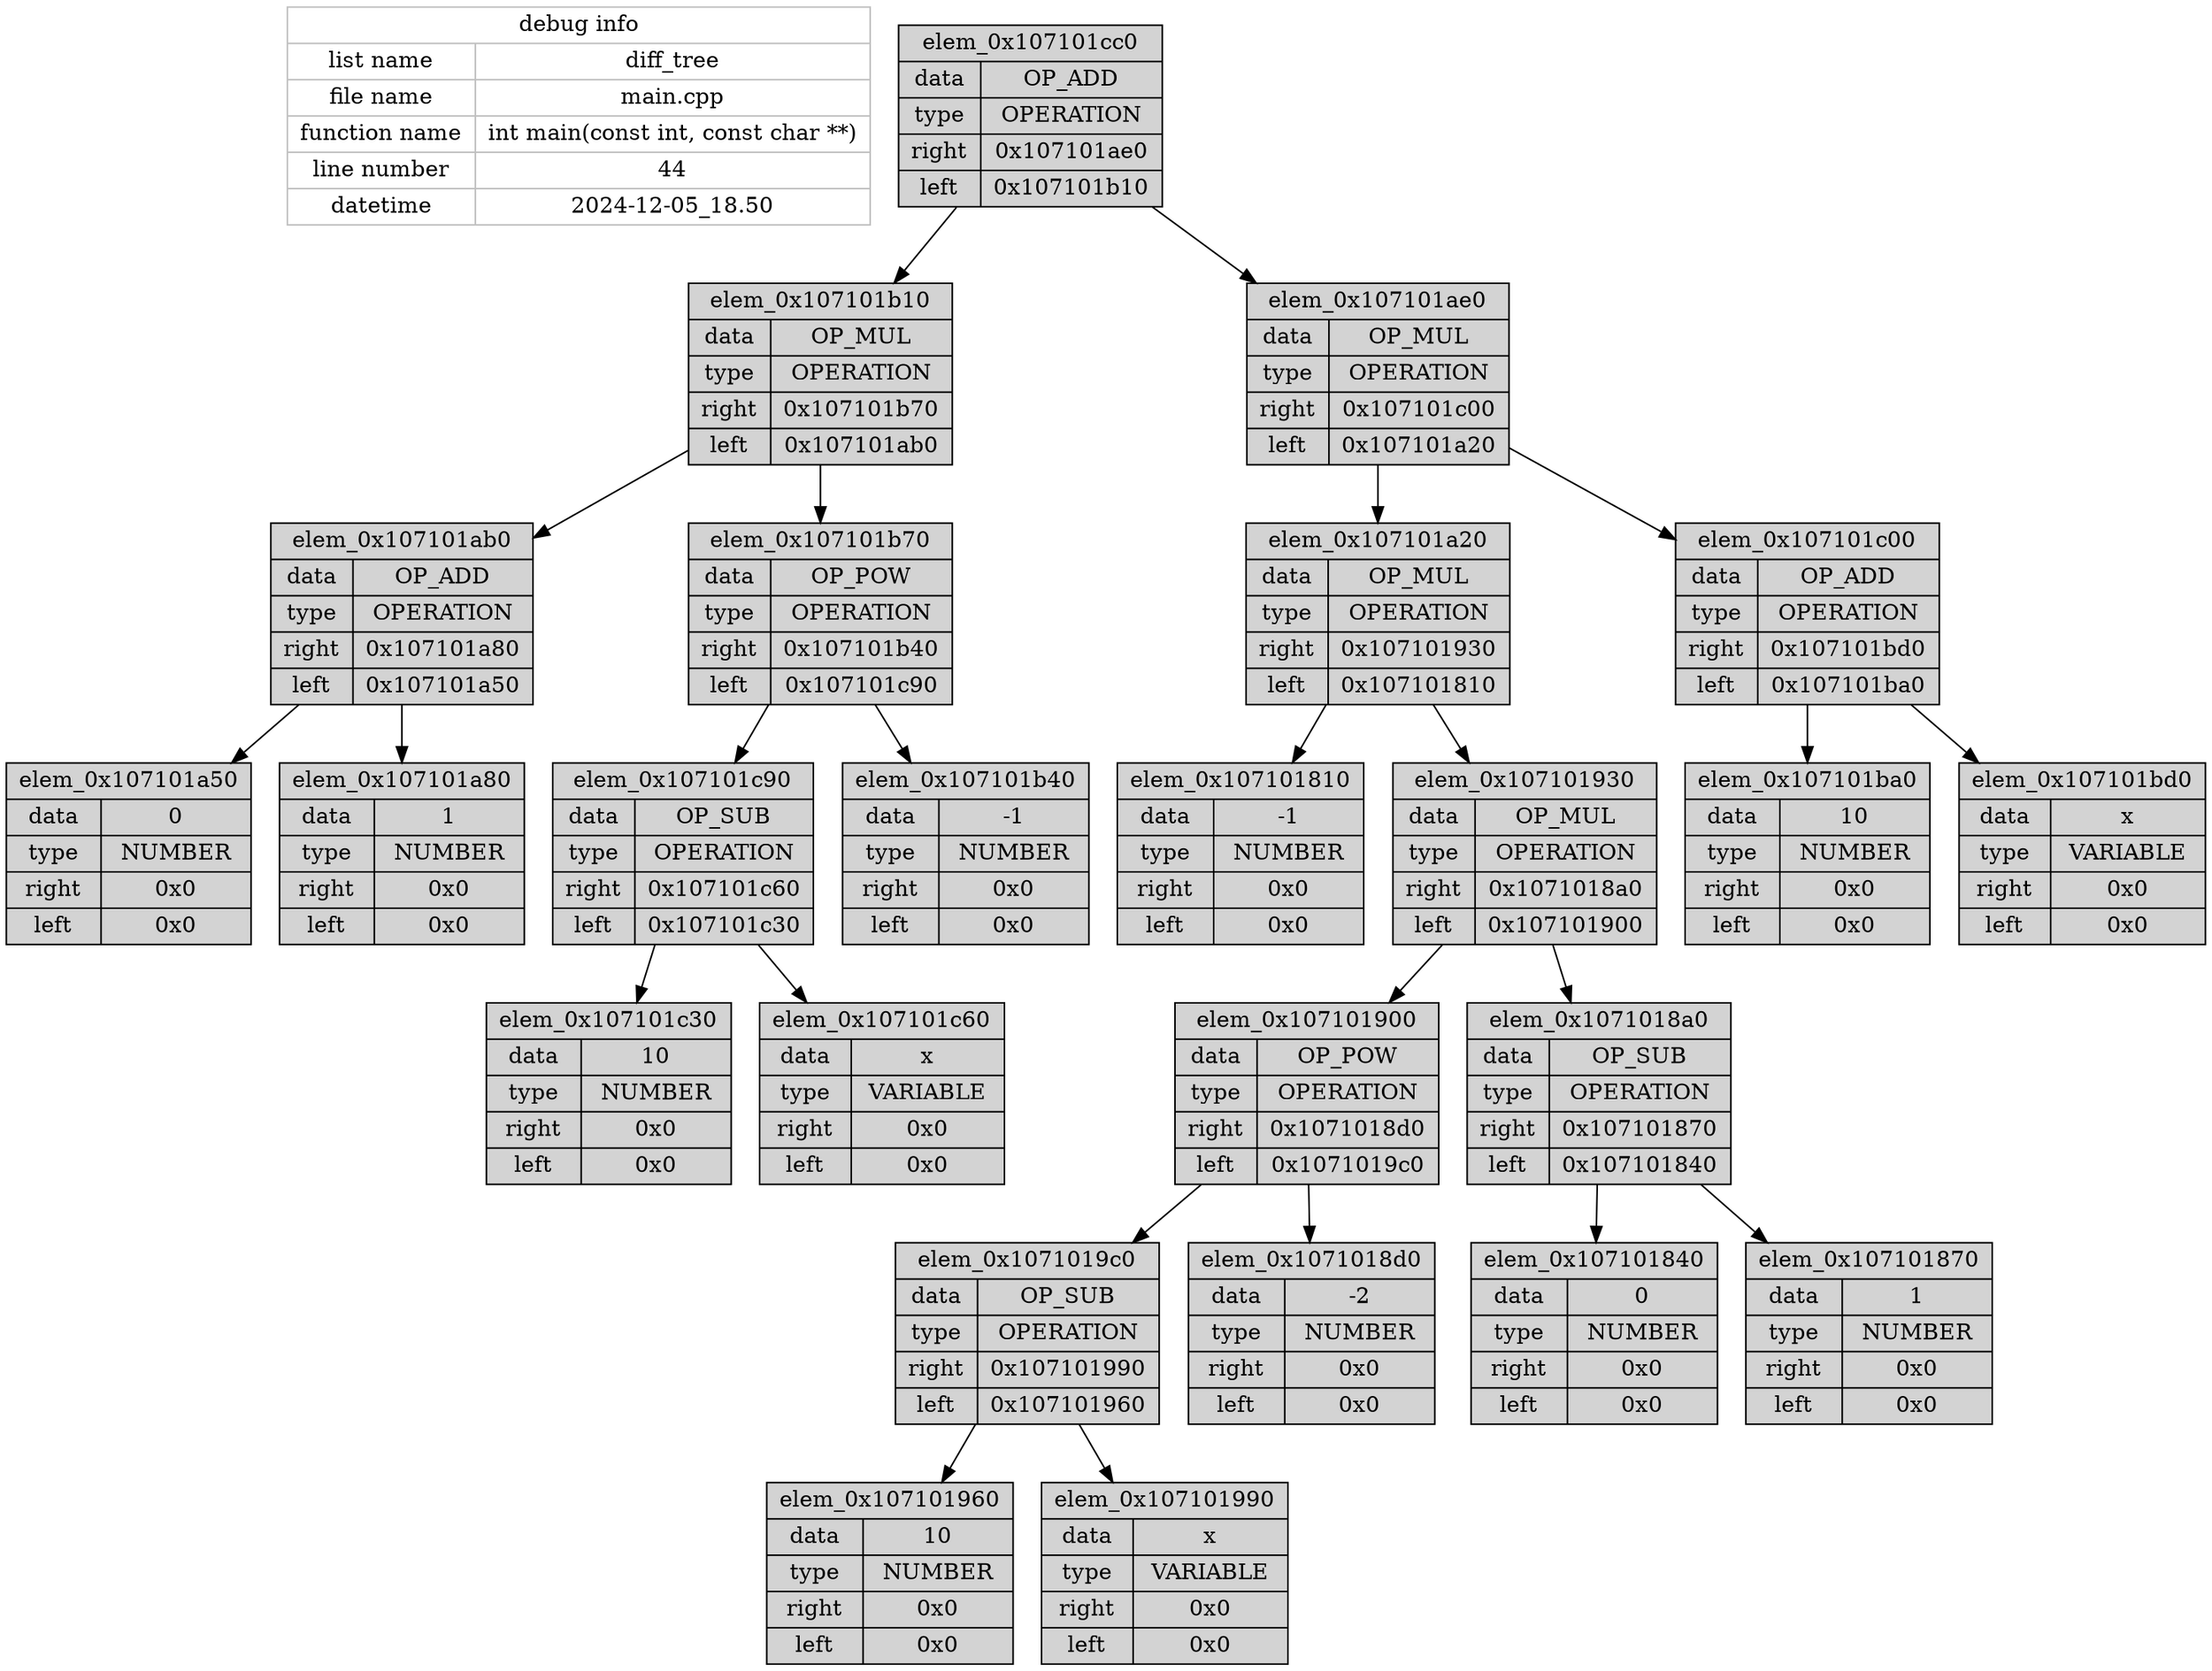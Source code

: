 digraph G {
debug_info [
shape=record,
label="{debug info | { {list name | file name | function name | line number | datetime} | {diff_tree | main.cpp | int main(const int, const char **) | 44 | 2024-12-05_18.50} }}",
fillcolor=white,
color=grey,
style="filled",
];
elem_0x107101cc0 [
  shape=record,
  label="{elem_0x107101cc0  | { {data | type | right | left} | {OP_ADD | OPERATION | 0x107101ae0 | 0x107101b10} } }",
  fillcolor=lightgrey,
  color=black,
  style="filled"
];
elem_0x107101b10 [
  shape=record,
  label="{elem_0x107101b10  | { {data | type | right | left} | {OP_MUL | OPERATION | 0x107101b70 | 0x107101ab0} } }",
  fillcolor=lightgrey,
  color=black,
  style="filled"
];
elem_0x107101ab0 [
  shape=record,
  label="{elem_0x107101ab0  | { {data | type | right | left} | {OP_ADD | OPERATION | 0x107101a80 | 0x107101a50} } }",
  fillcolor=lightgrey,
  color=black,
  style="filled"
];
elem_0x107101a50 [
  shape=record,
  label="{elem_0x107101a50  | { {data | type | right | left} | {0 | NUMBER | 0x0 | 0x0} } }",
  fillcolor=lightgrey,
  color=black,
  style="filled"
];

elem_0x107101a80 [
  shape=record,
  label="{elem_0x107101a80  | { {data | type | right | left} | {1 | NUMBER | 0x0 | 0x0} } }",
  fillcolor=lightgrey,
  color=black,
  style="filled"
];

elem_0x107101ab0 -> elem_0x107101a50;
elem_0x107101ab0 -> elem_0x107101a80;

elem_0x107101b70 [
  shape=record,
  label="{elem_0x107101b70  | { {data | type | right | left} | {OP_POW | OPERATION | 0x107101b40 | 0x107101c90} } }",
  fillcolor=lightgrey,
  color=black,
  style="filled"
];
elem_0x107101c90 [
  shape=record,
  label="{elem_0x107101c90  | { {data | type | right | left} | {OP_SUB | OPERATION | 0x107101c60 | 0x107101c30} } }",
  fillcolor=lightgrey,
  color=black,
  style="filled"
];
elem_0x107101c30 [
  shape=record,
  label="{elem_0x107101c30  | { {data | type | right | left} | {10 | NUMBER | 0x0 | 0x0} } }",
  fillcolor=lightgrey,
  color=black,
  style="filled"
];

elem_0x107101c60 [
  shape=record,
  label="{elem_0x107101c60  | { {data | type | right | left} | {x | VARIABLE | 0x0 | 0x0} } }",
  fillcolor=lightgrey,
  color=black,
  style="filled"
];

elem_0x107101c90 -> elem_0x107101c30;
elem_0x107101c90 -> elem_0x107101c60;

elem_0x107101b40 [
  shape=record,
  label="{elem_0x107101b40  | { {data | type | right | left} | {-1 | NUMBER | 0x0 | 0x0} } }",
  fillcolor=lightgrey,
  color=black,
  style="filled"
];

elem_0x107101b70 -> elem_0x107101c90;
elem_0x107101b70 -> elem_0x107101b40;

elem_0x107101b10 -> elem_0x107101ab0;
elem_0x107101b10 -> elem_0x107101b70;

elem_0x107101ae0 [
  shape=record,
  label="{elem_0x107101ae0  | { {data | type | right | left} | {OP_MUL | OPERATION | 0x107101c00 | 0x107101a20} } }",
  fillcolor=lightgrey,
  color=black,
  style="filled"
];
elem_0x107101a20 [
  shape=record,
  label="{elem_0x107101a20  | { {data | type | right | left} | {OP_MUL | OPERATION | 0x107101930 | 0x107101810} } }",
  fillcolor=lightgrey,
  color=black,
  style="filled"
];
elem_0x107101810 [
  shape=record,
  label="{elem_0x107101810  | { {data | type | right | left} | {-1 | NUMBER | 0x0 | 0x0} } }",
  fillcolor=lightgrey,
  color=black,
  style="filled"
];

elem_0x107101930 [
  shape=record,
  label="{elem_0x107101930  | { {data | type | right | left} | {OP_MUL | OPERATION | 0x1071018a0 | 0x107101900} } }",
  fillcolor=lightgrey,
  color=black,
  style="filled"
];
elem_0x107101900 [
  shape=record,
  label="{elem_0x107101900  | { {data | type | right | left} | {OP_POW | OPERATION | 0x1071018d0 | 0x1071019c0} } }",
  fillcolor=lightgrey,
  color=black,
  style="filled"
];
elem_0x1071019c0 [
  shape=record,
  label="{elem_0x1071019c0  | { {data | type | right | left} | {OP_SUB | OPERATION | 0x107101990 | 0x107101960} } }",
  fillcolor=lightgrey,
  color=black,
  style="filled"
];
elem_0x107101960 [
  shape=record,
  label="{elem_0x107101960  | { {data | type | right | left} | {10 | NUMBER | 0x0 | 0x0} } }",
  fillcolor=lightgrey,
  color=black,
  style="filled"
];

elem_0x107101990 [
  shape=record,
  label="{elem_0x107101990  | { {data | type | right | left} | {x | VARIABLE | 0x0 | 0x0} } }",
  fillcolor=lightgrey,
  color=black,
  style="filled"
];

elem_0x1071019c0 -> elem_0x107101960;
elem_0x1071019c0 -> elem_0x107101990;

elem_0x1071018d0 [
  shape=record,
  label="{elem_0x1071018d0  | { {data | type | right | left} | {-2 | NUMBER | 0x0 | 0x0} } }",
  fillcolor=lightgrey,
  color=black,
  style="filled"
];

elem_0x107101900 -> elem_0x1071019c0;
elem_0x107101900 -> elem_0x1071018d0;

elem_0x1071018a0 [
  shape=record,
  label="{elem_0x1071018a0  | { {data | type | right | left} | {OP_SUB | OPERATION | 0x107101870 | 0x107101840} } }",
  fillcolor=lightgrey,
  color=black,
  style="filled"
];
elem_0x107101840 [
  shape=record,
  label="{elem_0x107101840  | { {data | type | right | left} | {0 | NUMBER | 0x0 | 0x0} } }",
  fillcolor=lightgrey,
  color=black,
  style="filled"
];

elem_0x107101870 [
  shape=record,
  label="{elem_0x107101870  | { {data | type | right | left} | {1 | NUMBER | 0x0 | 0x0} } }",
  fillcolor=lightgrey,
  color=black,
  style="filled"
];

elem_0x1071018a0 -> elem_0x107101840;
elem_0x1071018a0 -> elem_0x107101870;

elem_0x107101930 -> elem_0x107101900;
elem_0x107101930 -> elem_0x1071018a0;

elem_0x107101a20 -> elem_0x107101810;
elem_0x107101a20 -> elem_0x107101930;

elem_0x107101c00 [
  shape=record,
  label="{elem_0x107101c00  | { {data | type | right | left} | {OP_ADD | OPERATION | 0x107101bd0 | 0x107101ba0} } }",
  fillcolor=lightgrey,
  color=black,
  style="filled"
];
elem_0x107101ba0 [
  shape=record,
  label="{elem_0x107101ba0  | { {data | type | right | left} | {10 | NUMBER | 0x0 | 0x0} } }",
  fillcolor=lightgrey,
  color=black,
  style="filled"
];

elem_0x107101bd0 [
  shape=record,
  label="{elem_0x107101bd0  | { {data | type | right | left} | {x | VARIABLE | 0x0 | 0x0} } }",
  fillcolor=lightgrey,
  color=black,
  style="filled"
];

elem_0x107101c00 -> elem_0x107101ba0;
elem_0x107101c00 -> elem_0x107101bd0;

elem_0x107101ae0 -> elem_0x107101a20;
elem_0x107101ae0 -> elem_0x107101c00;

elem_0x107101cc0 -> elem_0x107101b10;
elem_0x107101cc0 -> elem_0x107101ae0;

}
